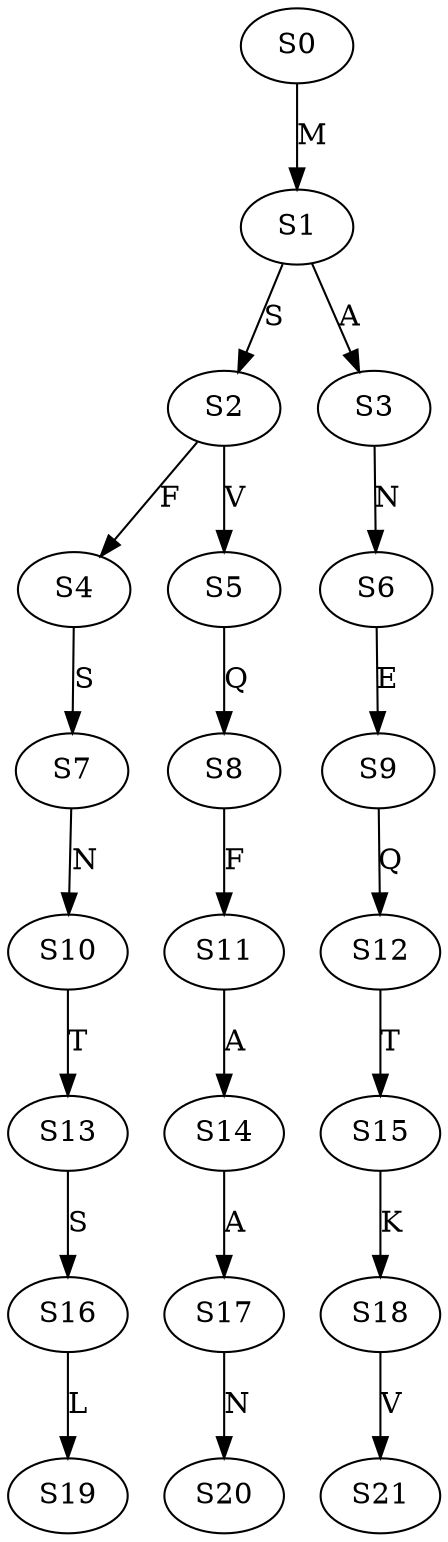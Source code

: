 strict digraph  {
	S0 -> S1 [ label = M ];
	S1 -> S2 [ label = S ];
	S1 -> S3 [ label = A ];
	S2 -> S4 [ label = F ];
	S2 -> S5 [ label = V ];
	S3 -> S6 [ label = N ];
	S4 -> S7 [ label = S ];
	S5 -> S8 [ label = Q ];
	S6 -> S9 [ label = E ];
	S7 -> S10 [ label = N ];
	S8 -> S11 [ label = F ];
	S9 -> S12 [ label = Q ];
	S10 -> S13 [ label = T ];
	S11 -> S14 [ label = A ];
	S12 -> S15 [ label = T ];
	S13 -> S16 [ label = S ];
	S14 -> S17 [ label = A ];
	S15 -> S18 [ label = K ];
	S16 -> S19 [ label = L ];
	S17 -> S20 [ label = N ];
	S18 -> S21 [ label = V ];
}
